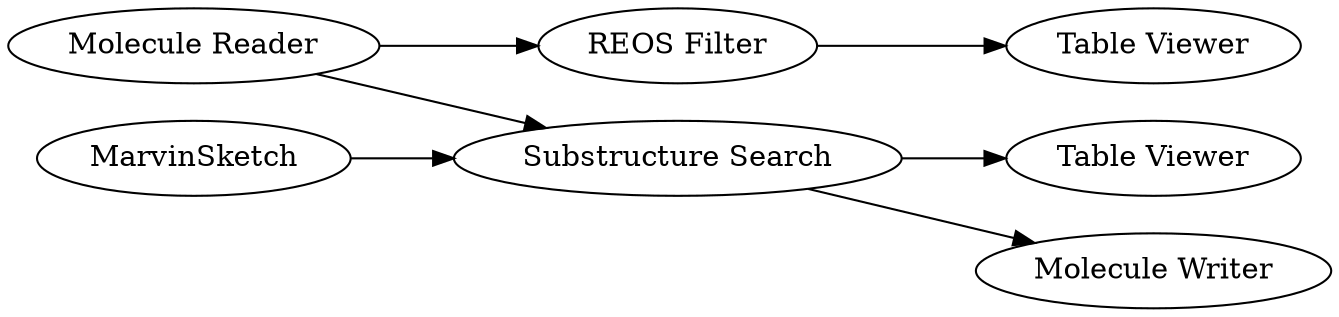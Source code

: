 digraph {
	2 [label="REOS Filter"]
	155 [label="Table Viewer"]
	172 [label=MarvinSketch]
	173 [label="Substructure Search"]
	174 [label="Table Viewer"]
	175 [label="Molecule Writer"]
	176 [label="Molecule Reader"]
	2 -> 155
	172 -> 173
	173 -> 175
	173 -> 174
	176 -> 2
	176 -> 173
	rankdir=LR
}
